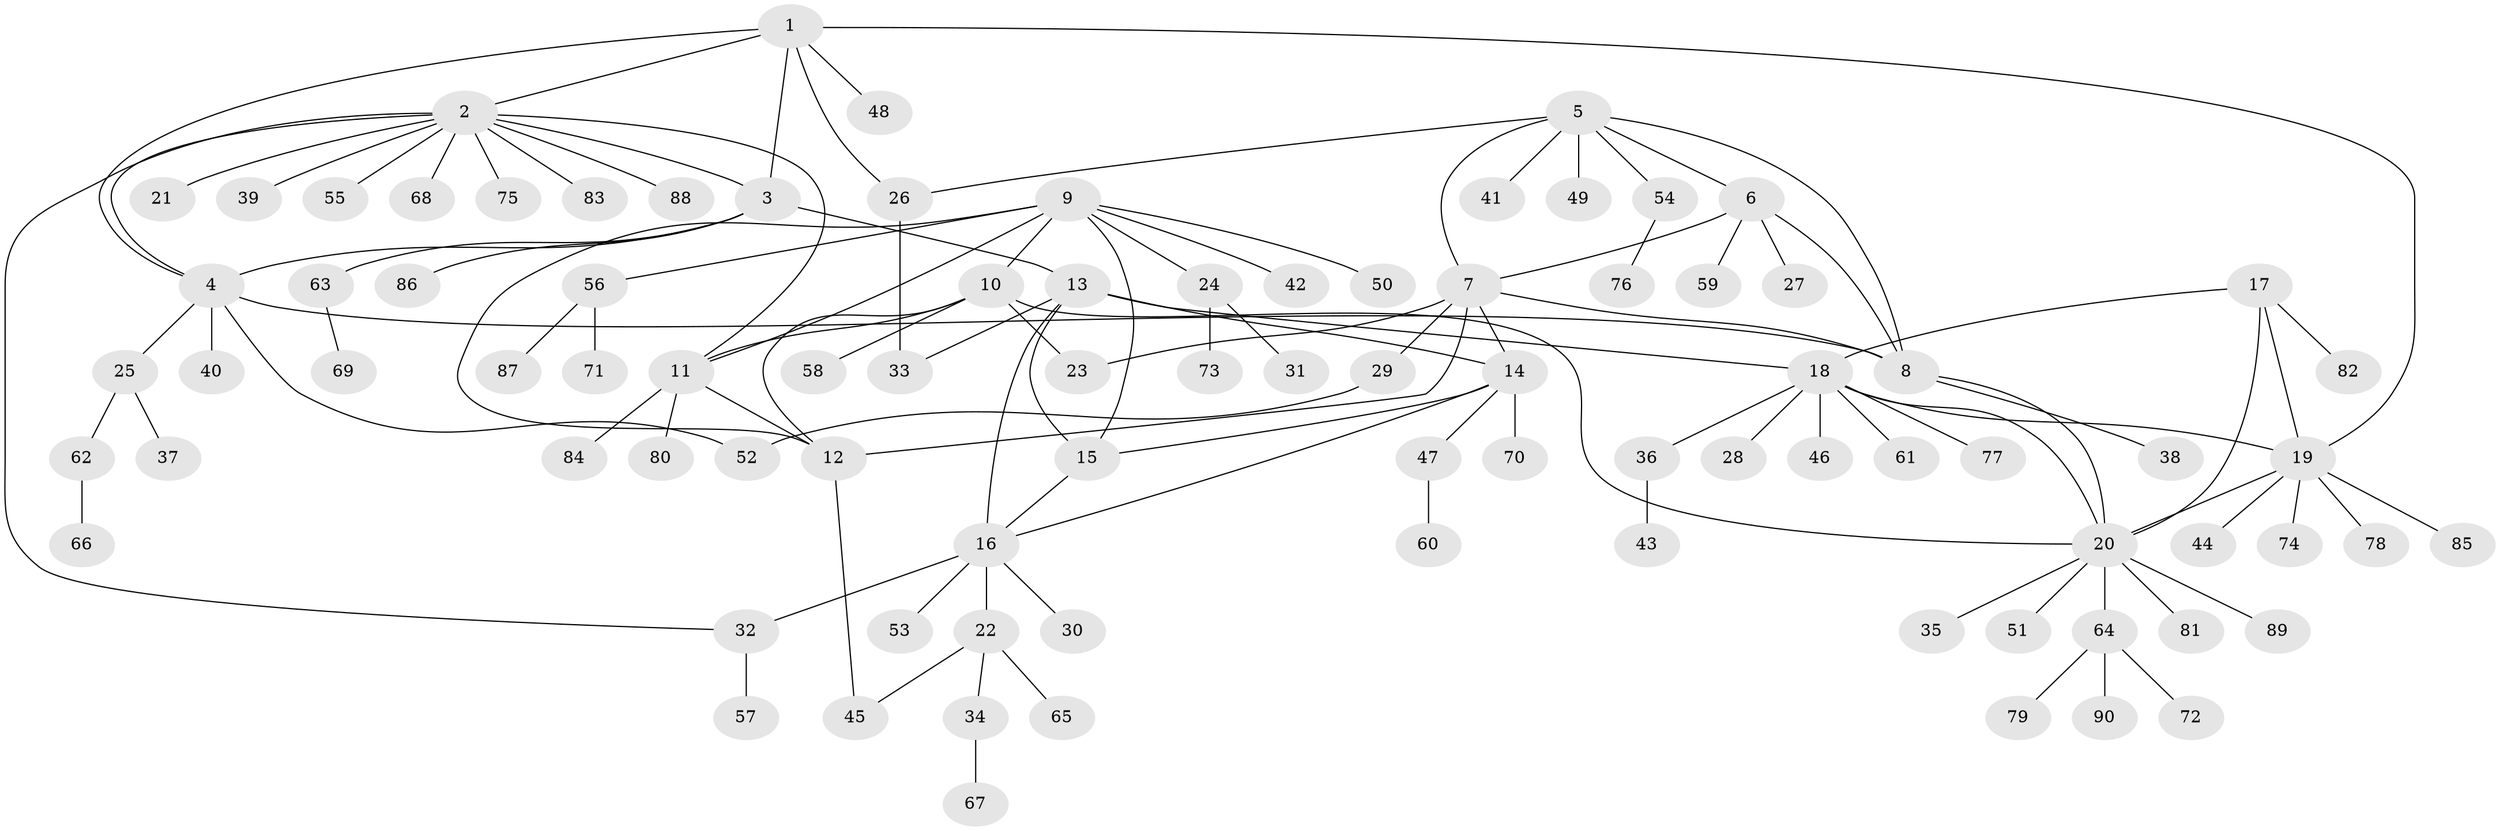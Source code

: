 // coarse degree distribution, {6: 0.05555555555555555, 8: 0.018518518518518517, 7: 0.05555555555555555, 5: 0.018518518518518517, 2: 0.037037037037037035, 1: 0.7777777777777778, 13: 0.037037037037037035}
// Generated by graph-tools (version 1.1) at 2025/58/03/04/25 21:58:38]
// undirected, 90 vertices, 116 edges
graph export_dot {
graph [start="1"]
  node [color=gray90,style=filled];
  1;
  2;
  3;
  4;
  5;
  6;
  7;
  8;
  9;
  10;
  11;
  12;
  13;
  14;
  15;
  16;
  17;
  18;
  19;
  20;
  21;
  22;
  23;
  24;
  25;
  26;
  27;
  28;
  29;
  30;
  31;
  32;
  33;
  34;
  35;
  36;
  37;
  38;
  39;
  40;
  41;
  42;
  43;
  44;
  45;
  46;
  47;
  48;
  49;
  50;
  51;
  52;
  53;
  54;
  55;
  56;
  57;
  58;
  59;
  60;
  61;
  62;
  63;
  64;
  65;
  66;
  67;
  68;
  69;
  70;
  71;
  72;
  73;
  74;
  75;
  76;
  77;
  78;
  79;
  80;
  81;
  82;
  83;
  84;
  85;
  86;
  87;
  88;
  89;
  90;
  1 -- 2;
  1 -- 3;
  1 -- 4;
  1 -- 19;
  1 -- 26;
  1 -- 48;
  2 -- 3;
  2 -- 4;
  2 -- 11;
  2 -- 21;
  2 -- 32;
  2 -- 39;
  2 -- 55;
  2 -- 68;
  2 -- 75;
  2 -- 83;
  2 -- 88;
  3 -- 4;
  3 -- 13;
  3 -- 63;
  3 -- 86;
  4 -- 8;
  4 -- 25;
  4 -- 40;
  4 -- 52;
  5 -- 6;
  5 -- 7;
  5 -- 8;
  5 -- 26;
  5 -- 41;
  5 -- 49;
  5 -- 54;
  6 -- 7;
  6 -- 8;
  6 -- 27;
  6 -- 59;
  7 -- 8;
  7 -- 12;
  7 -- 14;
  7 -- 23;
  7 -- 29;
  8 -- 20;
  8 -- 38;
  9 -- 10;
  9 -- 11;
  9 -- 12;
  9 -- 15;
  9 -- 24;
  9 -- 42;
  9 -- 50;
  9 -- 56;
  10 -- 11;
  10 -- 12;
  10 -- 20;
  10 -- 23;
  10 -- 58;
  11 -- 12;
  11 -- 80;
  11 -- 84;
  12 -- 45;
  13 -- 14;
  13 -- 15;
  13 -- 16;
  13 -- 18;
  13 -- 33;
  14 -- 15;
  14 -- 16;
  14 -- 47;
  14 -- 70;
  15 -- 16;
  16 -- 22;
  16 -- 30;
  16 -- 32;
  16 -- 53;
  17 -- 18;
  17 -- 19;
  17 -- 20;
  17 -- 82;
  18 -- 19;
  18 -- 20;
  18 -- 28;
  18 -- 36;
  18 -- 46;
  18 -- 61;
  18 -- 77;
  19 -- 20;
  19 -- 44;
  19 -- 74;
  19 -- 78;
  19 -- 85;
  20 -- 35;
  20 -- 51;
  20 -- 64;
  20 -- 81;
  20 -- 89;
  22 -- 34;
  22 -- 45;
  22 -- 65;
  24 -- 31;
  24 -- 73;
  25 -- 37;
  25 -- 62;
  26 -- 33;
  29 -- 52;
  32 -- 57;
  34 -- 67;
  36 -- 43;
  47 -- 60;
  54 -- 76;
  56 -- 71;
  56 -- 87;
  62 -- 66;
  63 -- 69;
  64 -- 72;
  64 -- 79;
  64 -- 90;
}
